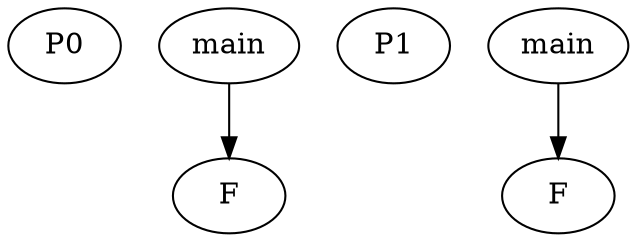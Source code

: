 digraph G{
subgraph G0{ 
side0[label = P0]
node[color = black];
F0[label = "F",fontcolor = "black"];
main0[label = "main",fontcolor = "black"];
F0[shape = "ellipse",  style = "filled", fillcolor = "white"]
main0[shape = "ellipse",  style = "filled", fillcolor = "white"]
main0->F0
}
subgraph G1{ 
side1[label = P1]
node[color = black];
F1[label = "F",fontcolor = "black"];
main1[label = "main",fontcolor = "black"];
F1[shape = "ellipse",  style = "filled", fillcolor = "white"]
main1[shape = "ellipse",  style = "filled", fillcolor = "white"]
main1->F1
}
}
